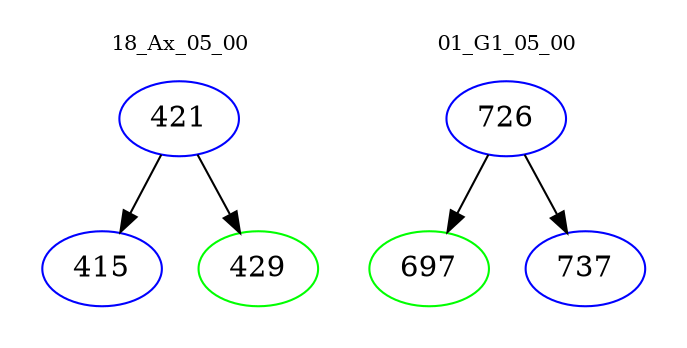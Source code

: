 digraph{
subgraph cluster_0 {
color = white
label = "18_Ax_05_00";
fontsize=10;
T0_421 [label="421", color="blue"]
T0_421 -> T0_415 [color="black"]
T0_415 [label="415", color="blue"]
T0_421 -> T0_429 [color="black"]
T0_429 [label="429", color="green"]
}
subgraph cluster_1 {
color = white
label = "01_G1_05_00";
fontsize=10;
T1_726 [label="726", color="blue"]
T1_726 -> T1_697 [color="black"]
T1_697 [label="697", color="green"]
T1_726 -> T1_737 [color="black"]
T1_737 [label="737", color="blue"]
}
}
